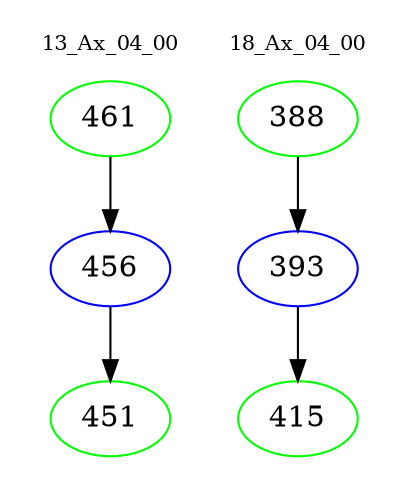 digraph{
subgraph cluster_0 {
color = white
label = "13_Ax_04_00";
fontsize=10;
T0_461 [label="461", color="green"]
T0_461 -> T0_456 [color="black"]
T0_456 [label="456", color="blue"]
T0_456 -> T0_451 [color="black"]
T0_451 [label="451", color="green"]
}
subgraph cluster_1 {
color = white
label = "18_Ax_04_00";
fontsize=10;
T1_388 [label="388", color="green"]
T1_388 -> T1_393 [color="black"]
T1_393 [label="393", color="blue"]
T1_393 -> T1_415 [color="black"]
T1_415 [label="415", color="green"]
}
}
